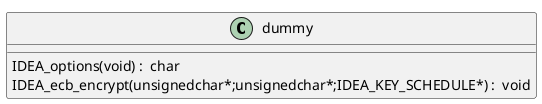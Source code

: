 @startuml
!pragma layout smetana
class dummy {
IDEA_options(void) :  char  [[[./../../.././qc/crypto/idea/i_ecb.c.html#77]]]
IDEA_ecb_encrypt(unsignedchar*;unsignedchar*;IDEA_KEY_SCHEDULE*) :  void  [[[./../../.././qc/crypto/idea/i_ecb.c.html#82]]]
} 
@enduml
